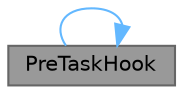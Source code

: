 digraph "PreTaskHook"
{
 // LATEX_PDF_SIZE
  bgcolor="transparent";
  edge [fontname=Helvetica,fontsize=10,labelfontname=Helvetica,labelfontsize=10];
  node [fontname=Helvetica,fontsize=10,shape=box,height=0.2,width=0.4];
  rankdir="LR";
  Node1 [id="Node000001",label="PreTaskHook",height=0.2,width=0.4,color="gray40", fillcolor="grey60", style="filled", fontcolor="black",tooltip="Called everytime a task becomes running."];
  Node1 -> Node1 [id="edge1_Node000001_Node000001",color="steelblue1",style="solid",tooltip=" "];
}
